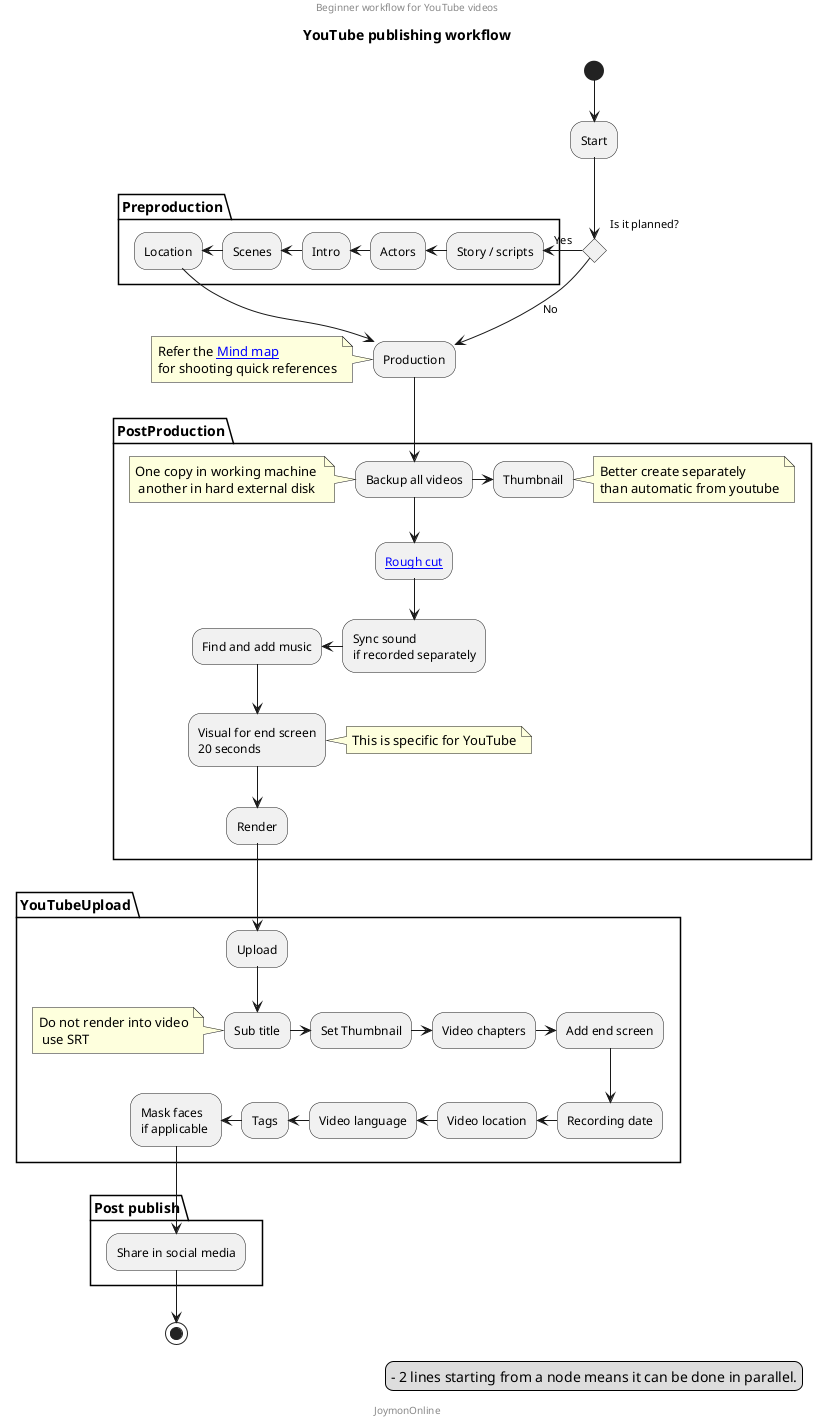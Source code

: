 @startuml
Title YouTube publishing workflow
center header
Beginner workflow for YouTube videos
endheader
(*) -->"Start"
if "Is it planned?" then
partition "Preproduction" {
    --left> [Yes] "Story / scripts"
    --left> "Actors"
    --left> "Intro"
    --left> "Scenes"
    -left-> "Location"
}
--> "Production" as P
note left:Refer the [[https://www.plantuml.com/plantuml/proxy?fmt=svg&cache=no&src=https://raw.githubusercontent.com/mind-maps/technology/master/media/video/publishing.puml Mind map]] \nfor shooting quick references
else
-->[No] P
endif
partition PostProduction {
    --> "Backup all videos" as B
    note left:One copy in working machine \n another in hard external disk
    --> "[[https://en.wikipedia.org/wiki/Rough_cut Rough cut]]" as RC
    --> "Sync sound\nif recorded separately"
    --left> "Find and add music"
    --> "Visual for end screen\n20 seconds"
    note right:This is specific for YouTube
    --> "Render" as R
    B -right-> "Thumbnail"
    note right: Better create separately \nthan automatic from youtube
}
partition YouTubeUpload {

    R --> "Upload" as U
    U --> "Sub title" as ST
    note left:Do not render into video\n use SRT
    ST--right> "Set Thumbnail" as STN
    STN --right> "Video chapters" as VC
    VC --right> "Add end screen" as ES
    ES --> "Recording date"
    --left> "Video location"
    --left> "Video language"
    --left> "Tags"
    --left> "Mask faces \nif applicable " as MF
}
partition "Post publish"{
    --> "Share in social media" as SM

}
-->(*)
center footer JoymonOnline

legend right
  - 2 lines starting from a node means it can be done in parallel.
endlegend

@enduml